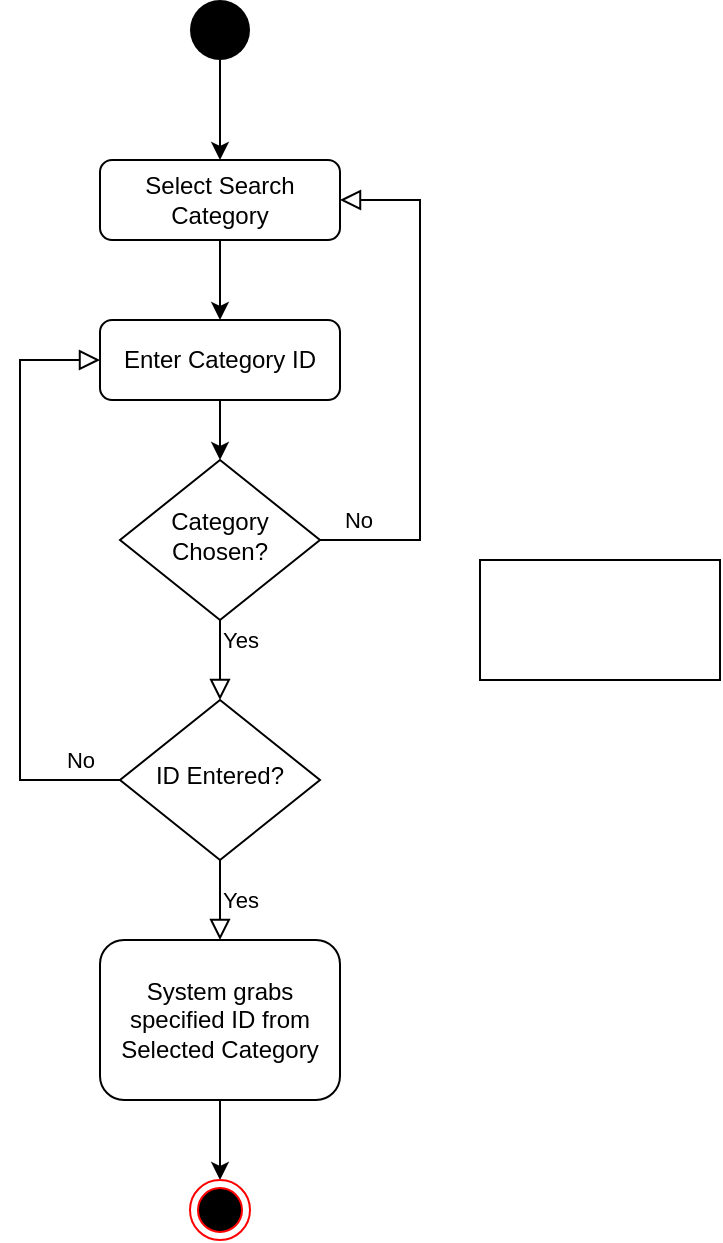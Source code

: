 <mxfile version="13.10.5" type="device" pages="4"><diagram id="C5RBs43oDa-KdzZeNtuy" name="Page-1"><mxGraphModel dx="1248" dy="1794" grid="1" gridSize="10" guides="1" tooltips="1" connect="1" arrows="1" fold="1" page="1" pageScale="1" pageWidth="827" pageHeight="1169" math="0" shadow="0"><root><mxCell id="WIyWlLk6GJQsqaUBKTNV-0"/><mxCell id="WIyWlLk6GJQsqaUBKTNV-1" parent="WIyWlLk6GJQsqaUBKTNV-0"/><mxCell id="E8uCDoUofJEt7RtP32MU-8" value="" style="edgeStyle=orthogonalEdgeStyle;rounded=0;orthogonalLoop=1;jettySize=auto;html=1;" edge="1" parent="WIyWlLk6GJQsqaUBKTNV-1" source="WIyWlLk6GJQsqaUBKTNV-3" target="E8uCDoUofJEt7RtP32MU-3"><mxGeometry relative="1" as="geometry"/></mxCell><mxCell id="WIyWlLk6GJQsqaUBKTNV-3" value="Select Search Category" style="rounded=1;whiteSpace=wrap;html=1;fontSize=12;glass=0;strokeWidth=1;shadow=0;" parent="WIyWlLk6GJQsqaUBKTNV-1" vertex="1"><mxGeometry x="160" y="-30" width="120" height="40" as="geometry"/></mxCell><mxCell id="WIyWlLk6GJQsqaUBKTNV-4" value="Yes" style="rounded=0;html=1;jettySize=auto;orthogonalLoop=1;fontSize=11;endArrow=block;endFill=0;endSize=8;strokeWidth=1;shadow=0;labelBackgroundColor=none;edgeStyle=orthogonalEdgeStyle;" parent="WIyWlLk6GJQsqaUBKTNV-1" source="WIyWlLk6GJQsqaUBKTNV-6" target="WIyWlLk6GJQsqaUBKTNV-10" edge="1"><mxGeometry x="-0.5" y="10" relative="1" as="geometry"><mxPoint as="offset"/></mxGeometry></mxCell><mxCell id="WIyWlLk6GJQsqaUBKTNV-5" value="No" style="edgeStyle=orthogonalEdgeStyle;rounded=0;html=1;jettySize=auto;orthogonalLoop=1;fontSize=11;endArrow=block;endFill=0;endSize=8;strokeWidth=1;shadow=0;labelBackgroundColor=none;entryX=1;entryY=0.5;entryDx=0;entryDy=0;exitX=1;exitY=0.5;exitDx=0;exitDy=0;" parent="WIyWlLk6GJQsqaUBKTNV-1" source="WIyWlLk6GJQsqaUBKTNV-6" target="WIyWlLk6GJQsqaUBKTNV-3" edge="1"><mxGeometry x="-0.857" y="10" relative="1" as="geometry"><mxPoint as="offset"/><mxPoint x="320" y="210" as="targetPoint"/><Array as="points"><mxPoint x="320" y="160"/><mxPoint x="320" y="-10"/></Array></mxGeometry></mxCell><mxCell id="WIyWlLk6GJQsqaUBKTNV-6" value="Category Chosen?" style="rhombus;whiteSpace=wrap;html=1;shadow=0;fontFamily=Helvetica;fontSize=12;align=center;strokeWidth=1;spacing=6;spacingTop=-4;" parent="WIyWlLk6GJQsqaUBKTNV-1" vertex="1"><mxGeometry x="170" y="120" width="100" height="80" as="geometry"/></mxCell><mxCell id="WIyWlLk6GJQsqaUBKTNV-8" value="No" style="rounded=0;html=1;jettySize=auto;orthogonalLoop=1;fontSize=11;endArrow=block;endFill=0;endSize=8;strokeWidth=1;shadow=0;labelBackgroundColor=none;edgeStyle=orthogonalEdgeStyle;" parent="WIyWlLk6GJQsqaUBKTNV-1" source="WIyWlLk6GJQsqaUBKTNV-10" target="WIyWlLk6GJQsqaUBKTNV-11" edge="1"><mxGeometry x="-1" y="-86" relative="1" as="geometry"><mxPoint x="16" y="-50" as="offset"/></mxGeometry></mxCell><mxCell id="WIyWlLk6GJQsqaUBKTNV-9" value="Yes" style="edgeStyle=orthogonalEdgeStyle;rounded=0;html=1;jettySize=auto;orthogonalLoop=1;fontSize=11;endArrow=block;endFill=0;endSize=8;strokeWidth=1;shadow=0;labelBackgroundColor=none;entryX=0;entryY=0.5;entryDx=0;entryDy=0;exitX=0;exitY=0.5;exitDx=0;exitDy=0;" parent="WIyWlLk6GJQsqaUBKTNV-1" source="WIyWlLk6GJQsqaUBKTNV-10" target="E8uCDoUofJEt7RtP32MU-3" edge="1"><mxGeometry x="-1" y="85" relative="1" as="geometry"><mxPoint x="60" y="-25" as="offset"/><mxPoint x="380" y="310" as="targetPoint"/><Array as="points"><mxPoint x="120" y="280"/><mxPoint x="120" y="70"/></Array></mxGeometry></mxCell><mxCell id="WIyWlLk6GJQsqaUBKTNV-10" value="ID Entered?" style="rhombus;whiteSpace=wrap;html=1;shadow=0;fontFamily=Helvetica;fontSize=12;align=center;strokeWidth=1;spacing=6;spacingTop=-4;" parent="WIyWlLk6GJQsqaUBKTNV-1" vertex="1"><mxGeometry x="170" y="240" width="100" height="80" as="geometry"/></mxCell><mxCell id="E8uCDoUofJEt7RtP32MU-10" value="" style="edgeStyle=orthogonalEdgeStyle;rounded=0;orthogonalLoop=1;jettySize=auto;html=1;" edge="1" parent="WIyWlLk6GJQsqaUBKTNV-1" source="WIyWlLk6GJQsqaUBKTNV-11" target="E8uCDoUofJEt7RtP32MU-0"><mxGeometry relative="1" as="geometry"/></mxCell><mxCell id="WIyWlLk6GJQsqaUBKTNV-11" value="System grabs specified ID from Selected Category" style="rounded=1;whiteSpace=wrap;html=1;fontSize=12;glass=0;strokeWidth=1;shadow=0;" parent="WIyWlLk6GJQsqaUBKTNV-1" vertex="1"><mxGeometry x="160" y="360" width="120" height="80" as="geometry"/></mxCell><mxCell id="E8uCDoUofJEt7RtP32MU-0" value="" style="ellipse;html=1;shape=endState;fillColor=#000000;strokeColor=#ff0000;" vertex="1" parent="WIyWlLk6GJQsqaUBKTNV-1"><mxGeometry x="205" y="480" width="30" height="30" as="geometry"/></mxCell><mxCell id="E8uCDoUofJEt7RtP32MU-1" value="" style="ellipse;fillColor=#000000;strokeColor=none;" vertex="1" parent="WIyWlLk6GJQsqaUBKTNV-1"><mxGeometry x="205" y="-110" width="30" height="30" as="geometry"/></mxCell><mxCell id="E8uCDoUofJEt7RtP32MU-9" value="" style="edgeStyle=orthogonalEdgeStyle;rounded=0;orthogonalLoop=1;jettySize=auto;html=1;" edge="1" parent="WIyWlLk6GJQsqaUBKTNV-1" source="E8uCDoUofJEt7RtP32MU-3" target="WIyWlLk6GJQsqaUBKTNV-6"><mxGeometry relative="1" as="geometry"/></mxCell><mxCell id="E8uCDoUofJEt7RtP32MU-3" value="Enter Category ID" style="rounded=1;whiteSpace=wrap;html=1;fontSize=12;glass=0;strokeWidth=1;shadow=0;" vertex="1" parent="WIyWlLk6GJQsqaUBKTNV-1"><mxGeometry x="160" y="50" width="120" height="40" as="geometry"/></mxCell><mxCell id="E8uCDoUofJEt7RtP32MU-7" value="" style="endArrow=classic;html=1;exitX=0.5;exitY=1;exitDx=0;exitDy=0;" edge="1" parent="WIyWlLk6GJQsqaUBKTNV-1" source="E8uCDoUofJEt7RtP32MU-1" target="WIyWlLk6GJQsqaUBKTNV-3"><mxGeometry width="50" height="50" relative="1" as="geometry"><mxPoint x="390" y="130" as="sourcePoint"/><mxPoint x="440" y="80" as="targetPoint"/></mxGeometry></mxCell><mxCell id="4Q67onn6-pGjrgjnHPb0-0" value="" style="rounded=0;whiteSpace=wrap;html=1;" vertex="1" parent="WIyWlLk6GJQsqaUBKTNV-1"><mxGeometry x="350" y="170" width="120" height="60" as="geometry"/></mxCell></root></mxGraphModel></diagram><diagram id="LzquAvGvjBX-7H1lh7S9" name="Page-2"><mxGraphModel dx="1040" dy="1621" grid="1" gridSize="10" guides="1" tooltips="1" connect="1" arrows="1" fold="1" page="1" pageScale="1" pageWidth="850" pageHeight="1100" math="0" shadow="0"><root><mxCell id="F8kstAEyz2Z3WiqaqfT--0"/><mxCell id="F8kstAEyz2Z3WiqaqfT--1" parent="F8kstAEyz2Z3WiqaqfT--0"/><mxCell id="5pWsbuK98EN7Fa3dcdCp-0" value="" style="rounded=0;whiteSpace=wrap;html=1;" vertex="1" parent="F8kstAEyz2Z3WiqaqfT--1"><mxGeometry x="80" y="-132.5" width="290" height="465" as="geometry"/></mxCell><mxCell id="W43wNznzPf9hrP2T3JjR-0" value="" style="edgeStyle=orthogonalEdgeStyle;rounded=0;orthogonalLoop=1;jettySize=auto;html=1;entryX=0.5;entryY=0;entryDx=0;entryDy=0;" edge="1" parent="F8kstAEyz2Z3WiqaqfT--1" source="W43wNznzPf9hrP2T3JjR-1" target="W43wNznzPf9hrP2T3JjR-4"><mxGeometry relative="1" as="geometry"><mxPoint x="220" y="50" as="targetPoint"/></mxGeometry></mxCell><mxCell id="W43wNznzPf9hrP2T3JjR-1" value="Enter Student Details" style="rounded=1;whiteSpace=wrap;html=1;fontSize=12;glass=0;strokeWidth=1;shadow=0;" vertex="1" parent="F8kstAEyz2Z3WiqaqfT--1"><mxGeometry x="160" y="-30" width="120" height="50" as="geometry"/></mxCell><mxCell id="W43wNznzPf9hrP2T3JjR-3" value="No" style="edgeStyle=orthogonalEdgeStyle;rounded=0;html=1;jettySize=auto;orthogonalLoop=1;fontSize=11;endArrow=block;endFill=0;endSize=8;strokeWidth=1;shadow=0;labelBackgroundColor=none;entryX=1;entryY=0.5;entryDx=0;entryDy=0;exitX=1;exitY=0.5;exitDx=0;exitDy=0;" edge="1" parent="F8kstAEyz2Z3WiqaqfT--1" source="W43wNznzPf9hrP2T3JjR-4" target="W43wNznzPf9hrP2T3JjR-1"><mxGeometry x="-0.857" y="10" relative="1" as="geometry"><mxPoint as="offset"/><mxPoint x="320" y="210" as="targetPoint"/><Array as="points"><mxPoint x="320" y="100"/><mxPoint x="320" y="-5"/></Array></mxGeometry></mxCell><mxCell id="W43wNznzPf9hrP2T3JjR-15" value="" style="edgeStyle=orthogonalEdgeStyle;rounded=0;orthogonalLoop=1;jettySize=auto;html=1;" edge="1" parent="F8kstAEyz2Z3WiqaqfT--1" source="W43wNznzPf9hrP2T3JjR-4" target="W43wNznzPf9hrP2T3JjR-9"><mxGeometry relative="1" as="geometry"/></mxCell><mxCell id="W43wNznzPf9hrP2T3JjR-4" value="All Details&lt;br&gt;&amp;nbsp;Entered &lt;br&gt;Correctly?" style="rhombus;whiteSpace=wrap;html=1;shadow=0;fontFamily=Helvetica;fontSize=12;align=center;strokeWidth=1;spacing=6;spacingTop=-4;" vertex="1" parent="F8kstAEyz2Z3WiqaqfT--1"><mxGeometry x="160" y="50" width="120" height="100" as="geometry"/></mxCell><mxCell id="W43wNznzPf9hrP2T3JjR-8" value="" style="edgeStyle=orthogonalEdgeStyle;rounded=0;orthogonalLoop=1;jettySize=auto;html=1;" edge="1" parent="F8kstAEyz2Z3WiqaqfT--1" source="W43wNznzPf9hrP2T3JjR-9" target="W43wNznzPf9hrP2T3JjR-10"><mxGeometry relative="1" as="geometry"/></mxCell><mxCell id="W43wNznzPf9hrP2T3JjR-9" value="System Adds New Student with Inputted Details" style="rounded=1;whiteSpace=wrap;html=1;fontSize=12;glass=0;strokeWidth=1;shadow=0;" vertex="1" parent="F8kstAEyz2Z3WiqaqfT--1"><mxGeometry x="160" y="180" width="120" height="70" as="geometry"/></mxCell><mxCell id="W43wNznzPf9hrP2T3JjR-10" value="" style="ellipse;html=1;shape=endState;fillColor=#000000;strokeColor=#ff0000;" vertex="1" parent="F8kstAEyz2Z3WiqaqfT--1"><mxGeometry x="205" y="290" width="30" height="30" as="geometry"/></mxCell><mxCell id="W43wNznzPf9hrP2T3JjR-11" value="" style="ellipse;fillColor=#000000;strokeColor=none;" vertex="1" parent="F8kstAEyz2Z3WiqaqfT--1"><mxGeometry x="205" y="-110" width="30" height="30" as="geometry"/></mxCell><mxCell id="W43wNznzPf9hrP2T3JjR-14" value="" style="endArrow=classic;html=1;exitX=0.5;exitY=1;exitDx=0;exitDy=0;" edge="1" parent="F8kstAEyz2Z3WiqaqfT--1" source="W43wNznzPf9hrP2T3JjR-11" target="W43wNznzPf9hrP2T3JjR-1"><mxGeometry width="50" height="50" relative="1" as="geometry"><mxPoint x="390" y="130" as="sourcePoint"/><mxPoint x="440" y="80" as="targetPoint"/></mxGeometry></mxCell><mxCell id="tyvV9EggxtAmKzGe1nEA-1" value="Yes" style="text;html=1;strokeColor=none;fillColor=none;align=center;verticalAlign=middle;whiteSpace=wrap;rounded=0;" vertex="1" parent="F8kstAEyz2Z3WiqaqfT--1"><mxGeometry x="220" y="140" width="40" height="20" as="geometry"/></mxCell></root></mxGraphModel></diagram><diagram id="EWoWwRJHcGTY6_IHM1wo" name="Page-3"><mxGraphModel dx="1468" dy="1835" grid="1" gridSize="10" guides="1" tooltips="1" connect="1" arrows="1" fold="1" page="1" pageScale="1" pageWidth="850" pageHeight="1100" math="0" shadow="0"><root><mxCell id="SHXbOGWRSToQOCMHQD7P-0"/><mxCell id="SHXbOGWRSToQOCMHQD7P-1" parent="SHXbOGWRSToQOCMHQD7P-0"/><mxCell id="XeWYS9hcE6bTNuw8kaZa-0" value="" style="rounded=0;whiteSpace=wrap;html=1;" vertex="1" parent="SHXbOGWRSToQOCMHQD7P-1"><mxGeometry x="80" y="-360" width="280" height="720" as="geometry"/></mxCell><mxCell id="SHXbOGWRSToQOCMHQD7P-4" value="No" style="edgeStyle=orthogonalEdgeStyle;rounded=0;html=1;jettySize=auto;orthogonalLoop=1;fontSize=11;endArrow=block;endFill=0;endSize=8;strokeWidth=1;shadow=0;labelBackgroundColor=none;entryX=1;entryY=0.5;entryDx=0;entryDy=0;exitX=1;exitY=0.5;exitDx=0;exitDy=0;" edge="1" parent="SHXbOGWRSToQOCMHQD7P-1" source="SHXbOGWRSToQOCMHQD7P-6"><mxGeometry x="-0.857" y="10" relative="1" as="geometry"><mxPoint as="offset"/><mxPoint x="280" y="-5" as="targetPoint"/><Array as="points"><mxPoint x="320" y="100"/><mxPoint x="320" y="-5"/></Array></mxGeometry></mxCell><mxCell id="SHXbOGWRSToQOCMHQD7P-5" value="" style="edgeStyle=orthogonalEdgeStyle;rounded=0;orthogonalLoop=1;jettySize=auto;html=1;" edge="1" parent="SHXbOGWRSToQOCMHQD7P-1" source="SHXbOGWRSToQOCMHQD7P-6" target="SHXbOGWRSToQOCMHQD7P-8"><mxGeometry relative="1" as="geometry"/></mxCell><mxCell id="SHXbOGWRSToQOCMHQD7P-6" value="All Edited&lt;br&gt;&amp;nbsp;Details&lt;br&gt;&amp;nbsp;Entered &lt;br&gt;Correctly?" style="rhombus;whiteSpace=wrap;html=1;shadow=0;fontFamily=Helvetica;fontSize=12;align=center;strokeWidth=1;spacing=6;spacingTop=-4;" vertex="1" parent="SHXbOGWRSToQOCMHQD7P-1"><mxGeometry x="160" y="50" width="120" height="100" as="geometry"/></mxCell><mxCell id="SHXbOGWRSToQOCMHQD7P-7" value="" style="edgeStyle=orthogonalEdgeStyle;rounded=0;orthogonalLoop=1;jettySize=auto;html=1;" edge="1" parent="SHXbOGWRSToQOCMHQD7P-1" source="SHXbOGWRSToQOCMHQD7P-8" target="SHXbOGWRSToQOCMHQD7P-9"><mxGeometry relative="1" as="geometry"/></mxCell><mxCell id="SHXbOGWRSToQOCMHQD7P-8" value="System Adds Updated Student with Inputted Details" style="rounded=1;whiteSpace=wrap;html=1;fontSize=12;glass=0;strokeWidth=1;shadow=0;" vertex="1" parent="SHXbOGWRSToQOCMHQD7P-1"><mxGeometry x="160" y="180" width="120" height="70" as="geometry"/></mxCell><mxCell id="SHXbOGWRSToQOCMHQD7P-9" value="" style="ellipse;html=1;shape=endState;fillColor=#000000;strokeColor=#ff0000;" vertex="1" parent="SHXbOGWRSToQOCMHQD7P-1"><mxGeometry x="205" y="290" width="30" height="30" as="geometry"/></mxCell><mxCell id="SHXbOGWRSToQOCMHQD7P-18" value="" style="edgeStyle=orthogonalEdgeStyle;rounded=0;orthogonalLoop=1;jettySize=auto;html=1;" edge="1" parent="SHXbOGWRSToQOCMHQD7P-1" source="SHXbOGWRSToQOCMHQD7P-10" target="SHXbOGWRSToQOCMHQD7P-13"><mxGeometry relative="1" as="geometry"/></mxCell><mxCell id="SHXbOGWRSToQOCMHQD7P-10" value="" style="ellipse;fillColor=#000000;strokeColor=none;" vertex="1" parent="SHXbOGWRSToQOCMHQD7P-1"><mxGeometry x="205" y="-320" width="30" height="30" as="geometry"/></mxCell><mxCell id="SHXbOGWRSToQOCMHQD7P-12" value="Yes" style="text;html=1;strokeColor=none;fillColor=none;align=center;verticalAlign=middle;whiteSpace=wrap;rounded=0;" vertex="1" parent="SHXbOGWRSToQOCMHQD7P-1"><mxGeometry x="220" y="140" width="40" height="20" as="geometry"/></mxCell><mxCell id="SHXbOGWRSToQOCMHQD7P-17" value="" style="edgeStyle=orthogonalEdgeStyle;rounded=0;orthogonalLoop=1;jettySize=auto;html=1;" edge="1" parent="SHXbOGWRSToQOCMHQD7P-1" source="SHXbOGWRSToQOCMHQD7P-13" target="SHXbOGWRSToQOCMHQD7P-15"><mxGeometry relative="1" as="geometry"/></mxCell><mxCell id="SHXbOGWRSToQOCMHQD7P-13" value="&lt;span style=&quot;color: rgba(0 , 0 , 0 , 0) ; font-family: monospace ; font-size: 0px&quot;&gt;dfdf&lt;/span&gt;" style="rounded=1;whiteSpace=wrap;html=1;fontSize=12;glass=0;strokeWidth=1;shadow=0;" vertex="1" parent="SHXbOGWRSToQOCMHQD7P-1"><mxGeometry x="160" y="-250" width="120" height="50" as="geometry"/></mxCell><mxCell id="SHXbOGWRSToQOCMHQD7P-23" value="" style="edgeStyle=orthogonalEdgeStyle;rounded=0;orthogonalLoop=1;jettySize=auto;html=1;" edge="1" parent="SHXbOGWRSToQOCMHQD7P-1" source="SHXbOGWRSToQOCMHQD7P-15" target="SHXbOGWRSToQOCMHQD7P-22"><mxGeometry relative="1" as="geometry"/></mxCell><mxCell id="SHXbOGWRSToQOCMHQD7P-15" value="Checks in &lt;br&gt;Data File if &lt;br&gt;Inputted ID &lt;br&gt;exists." style="rhombus;whiteSpace=wrap;html=1;shadow=0;fontFamily=Helvetica;fontSize=12;align=center;strokeWidth=1;spacing=6;spacingTop=-4;" vertex="1" parent="SHXbOGWRSToQOCMHQD7P-1"><mxGeometry x="160" y="-170" width="120" height="100" as="geometry"/></mxCell><mxCell id="SHXbOGWRSToQOCMHQD7P-19" value="&lt;font style=&quot;font-size: 16px&quot;&gt;User Selects Student ID&lt;/font&gt;" style="text;html=1;strokeColor=none;fillColor=none;align=center;verticalAlign=middle;whiteSpace=wrap;rounded=0;" vertex="1" parent="SHXbOGWRSToQOCMHQD7P-1"><mxGeometry x="165" y="-235" width="110" height="20" as="geometry"/></mxCell><mxCell id="SHXbOGWRSToQOCMHQD7P-20" value="No" style="edgeStyle=orthogonalEdgeStyle;rounded=0;html=1;jettySize=auto;orthogonalLoop=1;fontSize=11;endArrow=block;endFill=0;endSize=8;strokeWidth=1;shadow=0;labelBackgroundColor=none;entryX=1;entryY=0.5;entryDx=0;entryDy=0;exitX=1;exitY=0.5;exitDx=0;exitDy=0;" edge="1" parent="SHXbOGWRSToQOCMHQD7P-1" source="SHXbOGWRSToQOCMHQD7P-15" target="SHXbOGWRSToQOCMHQD7P-13"><mxGeometry x="-0.857" y="10" relative="1" as="geometry"><mxPoint as="offset"/><mxPoint x="310" y="-220" as="targetPoint"/><Array as="points"><mxPoint x="330" y="-120"/><mxPoint x="330" y="-225"/></Array><mxPoint x="310" y="-115" as="sourcePoint"/></mxGeometry></mxCell><mxCell id="SHXbOGWRSToQOCMHQD7P-25" value="" style="edgeStyle=orthogonalEdgeStyle;rounded=0;orthogonalLoop=1;jettySize=auto;html=1;" edge="1" parent="SHXbOGWRSToQOCMHQD7P-1" source="SHXbOGWRSToQOCMHQD7P-22"><mxGeometry relative="1" as="geometry"><mxPoint x="220" y="50" as="targetPoint"/></mxGeometry></mxCell><mxCell id="SHXbOGWRSToQOCMHQD7P-22" value="System loads in selected Student Details" style="rounded=1;whiteSpace=wrap;html=1;fontSize=12;glass=0;strokeWidth=1;shadow=0;" vertex="1" parent="SHXbOGWRSToQOCMHQD7P-1"><mxGeometry x="160" y="-40" width="120" height="70" as="geometry"/></mxCell><mxCell id="SHXbOGWRSToQOCMHQD7P-26" value="Yes" style="text;html=1;strokeColor=none;fillColor=none;align=center;verticalAlign=middle;whiteSpace=wrap;rounded=0;" vertex="1" parent="SHXbOGWRSToQOCMHQD7P-1"><mxGeometry x="220" y="-60" width="40" height="20" as="geometry"/></mxCell></root></mxGraphModel></diagram><diagram id="n_3eCmnlEcNwWwIInm3R" name="Page-4"><mxGraphModel dx="1468" dy="1835" grid="1" gridSize="10" guides="1" tooltips="1" connect="1" arrows="1" fold="1" page="1" pageScale="1" pageWidth="850" pageHeight="1100" math="0" shadow="0"><root><mxCell id="7M1OzYZ4DpozX69O4PIa-0"/><mxCell id="7M1OzYZ4DpozX69O4PIa-1" parent="7M1OzYZ4DpozX69O4PIa-0"/><mxCell id="oHf7E58aHsS1OrJ4F0Hu-15" value="" style="rounded=1;whiteSpace=wrap;html=1;" vertex="1" parent="7M1OzYZ4DpozX69O4PIa-1"><mxGeometry x="70" y="-130" width="300" height="650" as="geometry"/></mxCell><mxCell id="oHf7E58aHsS1OrJ4F0Hu-0" value="" style="edgeStyle=orthogonalEdgeStyle;rounded=0;orthogonalLoop=1;jettySize=auto;html=1;" edge="1" parent="7M1OzYZ4DpozX69O4PIa-1" source="oHf7E58aHsS1OrJ4F0Hu-1" target="oHf7E58aHsS1OrJ4F0Hu-13"><mxGeometry relative="1" as="geometry"/></mxCell><mxCell id="oHf7E58aHsS1OrJ4F0Hu-1" value="Select Search Category" style="rounded=1;whiteSpace=wrap;html=1;fontSize=12;glass=0;strokeWidth=1;shadow=0;" vertex="1" parent="7M1OzYZ4DpozX69O4PIa-1"><mxGeometry x="160" y="-30" width="120" height="40" as="geometry"/></mxCell><mxCell id="oHf7E58aHsS1OrJ4F0Hu-2" value="Yes" style="rounded=0;html=1;jettySize=auto;orthogonalLoop=1;fontSize=11;endArrow=block;endFill=0;endSize=8;strokeWidth=1;shadow=0;labelBackgroundColor=none;edgeStyle=orthogonalEdgeStyle;" edge="1" parent="7M1OzYZ4DpozX69O4PIa-1" source="oHf7E58aHsS1OrJ4F0Hu-4" target="oHf7E58aHsS1OrJ4F0Hu-7"><mxGeometry x="-0.5" y="10" relative="1" as="geometry"><mxPoint as="offset"/></mxGeometry></mxCell><mxCell id="oHf7E58aHsS1OrJ4F0Hu-3" value="No" style="edgeStyle=orthogonalEdgeStyle;rounded=0;html=1;jettySize=auto;orthogonalLoop=1;fontSize=11;endArrow=block;endFill=0;endSize=8;strokeWidth=1;shadow=0;labelBackgroundColor=none;entryX=1;entryY=0.5;entryDx=0;entryDy=0;exitX=1;exitY=0.5;exitDx=0;exitDy=0;" edge="1" parent="7M1OzYZ4DpozX69O4PIa-1" source="oHf7E58aHsS1OrJ4F0Hu-4" target="oHf7E58aHsS1OrJ4F0Hu-1"><mxGeometry x="-0.857" y="10" relative="1" as="geometry"><mxPoint as="offset"/><mxPoint x="320" y="210" as="targetPoint"/><Array as="points"><mxPoint x="320" y="160"/><mxPoint x="320" y="-10"/></Array></mxGeometry></mxCell><mxCell id="oHf7E58aHsS1OrJ4F0Hu-4" value="Category Chosen?" style="rhombus;whiteSpace=wrap;html=1;shadow=0;fontFamily=Helvetica;fontSize=12;align=center;strokeWidth=1;spacing=6;spacingTop=-4;" vertex="1" parent="7M1OzYZ4DpozX69O4PIa-1"><mxGeometry x="170" y="120" width="100" height="80" as="geometry"/></mxCell><mxCell id="oHf7E58aHsS1OrJ4F0Hu-5" value="No" style="rounded=0;html=1;jettySize=auto;orthogonalLoop=1;fontSize=11;endArrow=block;endFill=0;endSize=8;strokeWidth=1;shadow=0;labelBackgroundColor=none;edgeStyle=orthogonalEdgeStyle;" edge="1" parent="7M1OzYZ4DpozX69O4PIa-1" source="oHf7E58aHsS1OrJ4F0Hu-7" target="oHf7E58aHsS1OrJ4F0Hu-9"><mxGeometry x="-1" y="-86" relative="1" as="geometry"><mxPoint x="16" y="-50" as="offset"/></mxGeometry></mxCell><mxCell id="oHf7E58aHsS1OrJ4F0Hu-6" value="Yes" style="edgeStyle=orthogonalEdgeStyle;rounded=0;html=1;jettySize=auto;orthogonalLoop=1;fontSize=11;endArrow=block;endFill=0;endSize=8;strokeWidth=1;shadow=0;labelBackgroundColor=none;entryX=0;entryY=0.5;entryDx=0;entryDy=0;exitX=0;exitY=0.5;exitDx=0;exitDy=0;" edge="1" parent="7M1OzYZ4DpozX69O4PIa-1" source="oHf7E58aHsS1OrJ4F0Hu-7" target="oHf7E58aHsS1OrJ4F0Hu-13"><mxGeometry x="-1" y="85" relative="1" as="geometry"><mxPoint x="60" y="-25" as="offset"/><mxPoint x="380" y="310" as="targetPoint"/><Array as="points"><mxPoint x="120" y="280"/><mxPoint x="120" y="70"/></Array></mxGeometry></mxCell><mxCell id="oHf7E58aHsS1OrJ4F0Hu-7" value="ID Entered?" style="rhombus;whiteSpace=wrap;html=1;shadow=0;fontFamily=Helvetica;fontSize=12;align=center;strokeWidth=1;spacing=6;spacingTop=-4;" vertex="1" parent="7M1OzYZ4DpozX69O4PIa-1"><mxGeometry x="170" y="240" width="100" height="80" as="geometry"/></mxCell><mxCell id="oHf7E58aHsS1OrJ4F0Hu-8" value="" style="edgeStyle=orthogonalEdgeStyle;rounded=0;orthogonalLoop=1;jettySize=auto;html=1;" edge="1" parent="7M1OzYZ4DpozX69O4PIa-1" source="oHf7E58aHsS1OrJ4F0Hu-9" target="oHf7E58aHsS1OrJ4F0Hu-10"><mxGeometry relative="1" as="geometry"/></mxCell><mxCell id="oHf7E58aHsS1OrJ4F0Hu-9" value="System grabs specified ID from Selected Category and deletes it from the system." style="rounded=1;whiteSpace=wrap;html=1;fontSize=12;glass=0;strokeWidth=1;shadow=0;" vertex="1" parent="7M1OzYZ4DpozX69O4PIa-1"><mxGeometry x="160" y="360" width="120" height="80" as="geometry"/></mxCell><mxCell id="oHf7E58aHsS1OrJ4F0Hu-10" value="" style="ellipse;html=1;shape=endState;fillColor=#000000;strokeColor=#ff0000;" vertex="1" parent="7M1OzYZ4DpozX69O4PIa-1"><mxGeometry x="205" y="480" width="30" height="30" as="geometry"/></mxCell><mxCell id="oHf7E58aHsS1OrJ4F0Hu-11" value="" style="ellipse;fillColor=#000000;strokeColor=none;" vertex="1" parent="7M1OzYZ4DpozX69O4PIa-1"><mxGeometry x="205" y="-110" width="30" height="30" as="geometry"/></mxCell><mxCell id="oHf7E58aHsS1OrJ4F0Hu-12" value="" style="edgeStyle=orthogonalEdgeStyle;rounded=0;orthogonalLoop=1;jettySize=auto;html=1;" edge="1" parent="7M1OzYZ4DpozX69O4PIa-1" source="oHf7E58aHsS1OrJ4F0Hu-13" target="oHf7E58aHsS1OrJ4F0Hu-4"><mxGeometry relative="1" as="geometry"/></mxCell><mxCell id="oHf7E58aHsS1OrJ4F0Hu-13" value="Enter Category ID" style="rounded=1;whiteSpace=wrap;html=1;fontSize=12;glass=0;strokeWidth=1;shadow=0;" vertex="1" parent="7M1OzYZ4DpozX69O4PIa-1"><mxGeometry x="160" y="50" width="120" height="40" as="geometry"/></mxCell><mxCell id="oHf7E58aHsS1OrJ4F0Hu-14" value="" style="endArrow=classic;html=1;exitX=0.5;exitY=1;exitDx=0;exitDy=0;" edge="1" parent="7M1OzYZ4DpozX69O4PIa-1" source="oHf7E58aHsS1OrJ4F0Hu-11" target="oHf7E58aHsS1OrJ4F0Hu-1"><mxGeometry width="50" height="50" relative="1" as="geometry"><mxPoint x="390" y="130" as="sourcePoint"/><mxPoint x="440" y="80" as="targetPoint"/></mxGeometry></mxCell></root></mxGraphModel></diagram></mxfile>